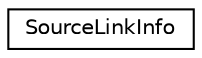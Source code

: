 digraph "类继承关系图"
{
 // INTERACTIVE_SVG=YES
 // LATEX_PDF_SIZE
  edge [fontname="Helvetica",fontsize="10",labelfontname="Helvetica",labelfontsize="10"];
  node [fontname="Helvetica",fontsize="10",shape=record];
  rankdir="LR";
  Node0 [label="SourceLinkInfo",height=0.2,width=0.4,color="black", fillcolor="white", style="filled",URL="$dc/dc2/struct_source_link_info.html",tooltip=" "];
}
